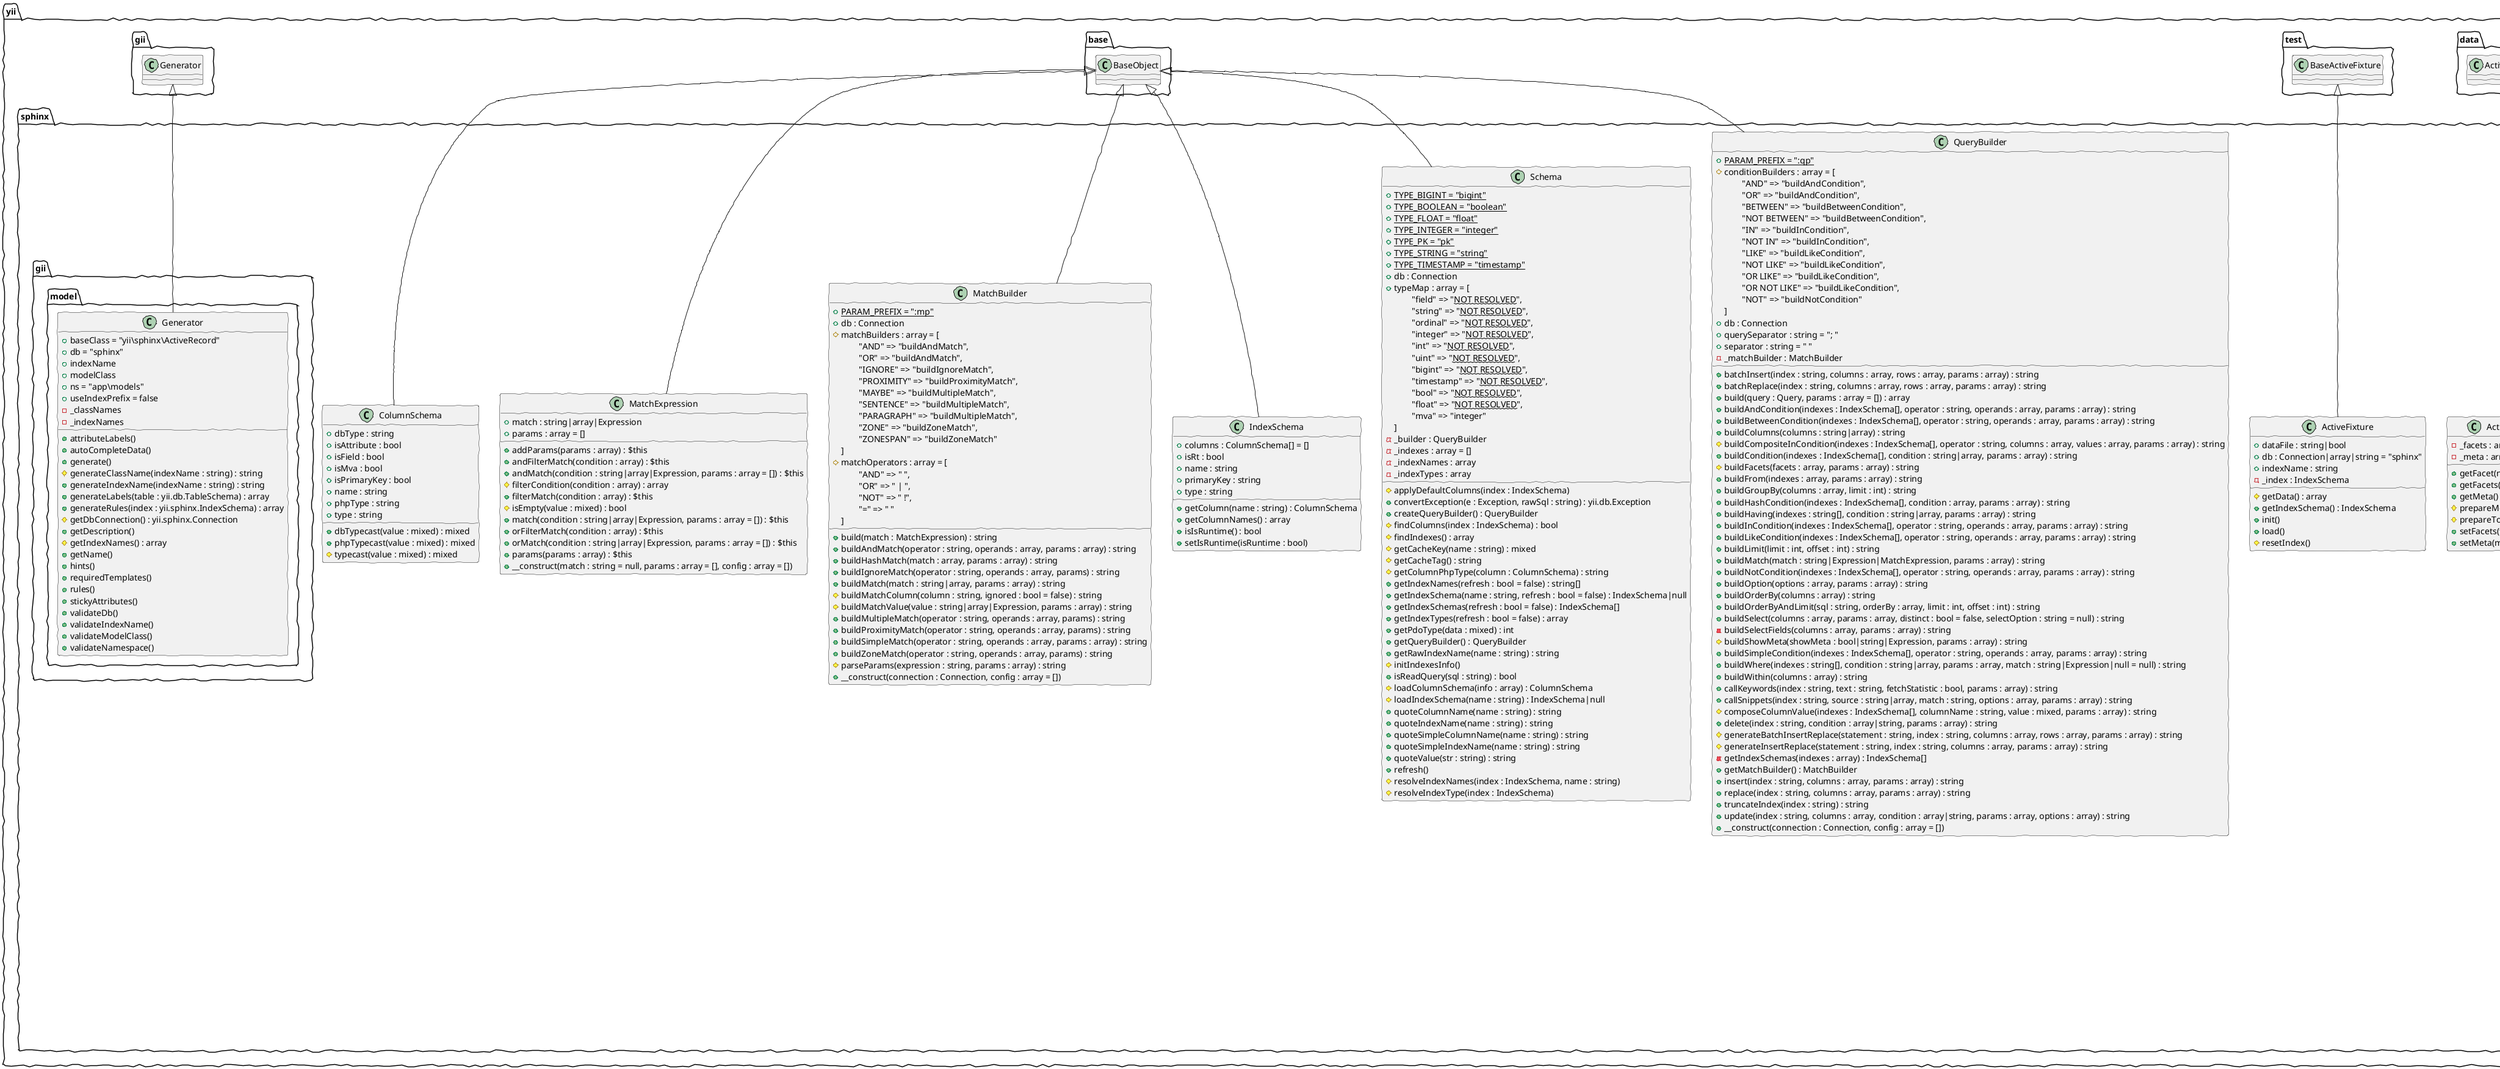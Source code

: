 @startuml
skinparam handwritten true
class yii.sphinx.ActiveDataProvider {
    -_facets : array
    -_meta : array
    +getFacet(name : string) : array
    +getFacets() : array
    +getMeta() : array
    #prepareModels()
    #prepareTotalCount()
    +setFacets(facets : array)
    +setMeta(meta : array)
}
class yii.sphinx.ActiveDataProvider extends yii.data.ActiveDataProvider
class yii.sphinx.ActiveFixture {
    +dataFile : string|bool
    +db : Connection|array|string = "sphinx"
    +indexName : string
    -_index : IndexSchema
    #getData() : array
    +getIndexSchema() : IndexSchema
    +init()
    +load()
    #resetIndex()
}
class yii.sphinx.ActiveFixture extends yii.test.BaseActiveFixture
class yii.sphinx.ActiveQuery {
    +{static}EVENT_INIT = "init"
    +sql : string
    +all(db : Connection = null) : array
    #callSnippets(source)
    +createCommand(db : Connection = null) : Command
    #defaultConnection()
    #fetchSnippetSourceFromModels(models : ActiveRecord[]) : array
    +init()
    +one(db : Connection = null) : ActiveRecord|array|null
    +populate(rows)
    +snippetByModel() : $this
    +__construct(modelClass : array, config : array = [])
}
class yii.sphinx.ActiveQuery extends yii.sphinx.Query
class yii.sphinx.ActiveQuery implements yii.db.ActiveQueryInterface
abstract class yii.sphinx.ActiveRecord {
    +{static}OP_ALL = 7
    +{static}OP_DELETE = 4
    +{static}OP_INSERT = 1
    +{static}OP_UPDATE = 2
    -_snippet : string
    +attributes() : array
    +{static}callKeywords(text : string, fetchStatistic : bool = false) : array
    +{static}callSnippets(source : string|array, match : string, options : array = []) : string|array
    +delete() : int|false
    +{static}deleteAll(condition : string|array = "", params : array = []) : int
    +equals(record : ActiveRecord) : bool
    #fetchSnippet(match : string, options : array = []) : string
    +{static}find() : ActiveQuery
    +{static}findBySql(sql : string, params : array = []) : ActiveQuery
    +{static}getDb() : Connection
    +{static}getIndexSchema() : IndexSchema
    +getSnippet(match : string = null, options : array = []) : string
    +getSnippetSource() : string
    +{static}indexName() : string
    +insert(runValidation : bool = true, attributes : array = null) : bool
    -insertInternal(attributes = null)
    +isTransactional(operation : int) : bool
    +{static}populateRecord(record, row)
    +{static}primaryKey() : string[]
    +setSnippet(snippet : string)
    +transactions() : array
    +update(runValidation : bool = true, attributeNames : array = null) : int|false
    +{static}updateAll(attributes : array, condition : string|array = "", params : array = []) : int
    #updateInternal(attributes = null)
}
class yii.sphinx.ActiveRecord extends yii.db.BaseActiveRecord
class yii.sphinx.ColumnSchema {
    +dbType : string
    +isAttribute : bool
    +isField : bool
    +isMva : bool
    +isPrimaryKey : bool
    +name : string
    +phpType : string
    +type : string
    +dbTypecast(value : mixed) : mixed
    +phpTypecast(value : mixed) : mixed
    #typecast(value : mixed) : mixed
}
class yii.sphinx.ColumnSchema extends yii.base.BaseObject
class yii.sphinx.Command {
    +db : yii.sphinx.Connection
    -floatParams : array = []
    +addColumn(table, column, type)
    +addForeignKey(name, table, columns, refTable, refColumns, delete = null, update = null)
    +addPrimaryKey(name, table, columns)
    +alterColumn(table, column, type)
    +batchInsert(index : string, columns : array, rows : array) : $this
    +batchReplace(index : string, columns : array, rows : array) : $this
    +bindValue(name, value, dataType = null)
    +bindValues(values)
    +callKeywords(index : string, text : string, fetchStatistic : bool = false) : $this
    +callSnippets(index : string, source : string|array, match : string, options : array = []) : $this
    +checkIntegrity(check = true, schema = "", table = "")
    +createIndex(name, table, columns, unique = false)
    +createTable(table, columns, options = null)
    +dropColumn(table, column)
    +dropForeignKey(name, table)
    +dropIndex(name, table)
    +dropPrimaryKey(name, table)
    +dropTable(table)
    +getRawSql()
    -parseFloatParams(sql : string) : string
    +prepare(forRead = null)
    +renameColumn(table, oldName, newName)
    +renameTable(table, newName)
    +replace(index : string, columns : array) : $this
    +resetSequence(table, value = null)
    +truncateIndex(index : string) : $this
    +truncateTable(table)
    +update(index : string, columns : array, condition : string|array = "", params : array = [], options : array = []) : $this
}
class yii.sphinx.Command extends yii.db.Command
class yii.sphinx.Connection {
    +enableFloatConversion : bool = true
    +schemaMap = [
        \t"mysqli" => "yii\sphinx\Schema",
        \t"mysql" => "yii\sphinx\Schema"
    ]
    +createCommand(sql : string = null, params : array = []) : Command
    +escapeMatchValue(str : string) : string
    +getIndexSchema(name : string, refresh : bool = false) : IndexSchema
    +getLastInsertID(sequenceName : string = "") : string
    +quoteIndexName(name : string) : string
    +quoteTableName(name : string) : string
}
class yii.sphinx.Connection extends yii.db.Connection
class yii.sphinx.IndexSchema {
    +columns : ColumnSchema[] = []
    +isRt : bool
    +name : string
    +primaryKey : string
    +type : string
    +getColumn(name : string) : ColumnSchema
    +getColumnNames() : array
    +isIsRuntime() : bool
    +setIsRuntime(isRuntime : bool)
}
class yii.sphinx.IndexSchema extends yii.base.BaseObject
class yii.sphinx.MatchBuilder {
    +{static}PARAM_PREFIX = ":mp"
    +db : Connection
    #matchBuilders : array = [
        \t"AND" => "buildAndMatch",
        \t"OR" => "buildAndMatch",
        \t"IGNORE" => "buildIgnoreMatch",
        \t"PROXIMITY" => "buildProximityMatch",
        \t"MAYBE" => "buildMultipleMatch",
        \t"SENTENCE" => "buildMultipleMatch",
        \t"PARAGRAPH" => "buildMultipleMatch",
        \t"ZONE" => "buildZoneMatch",
        \t"ZONESPAN" => "buildZoneMatch"
    ]
    #matchOperators : array = [
        \t"AND" => " ",
        \t"OR" => " | ",
        \t"NOT" => " !",
        \t"=" => " "
    ]
    +build(match : MatchExpression) : string
    +buildAndMatch(operator : string, operands : array, params : array) : string
    +buildHashMatch(match : array, params : array) : string
    +buildIgnoreMatch(operator : string, operands : array, params) : string
    +buildMatch(match : string|array, params : array) : string
    #buildMatchColumn(column : string, ignored : bool = false) : string
    #buildMatchValue(value : string|array|Expression, params : array) : string
    +buildMultipleMatch(operator : string, operands : array, params) : string
    +buildProximityMatch(operator : string, operands : array, params) : string
    +buildSimpleMatch(operator : string, operands : array, params : array) : string
    +buildZoneMatch(operator : string, operands : array, params) : string
    #parseParams(expression : string, params : array) : string
    +__construct(connection : Connection, config : array = [])
}
class yii.sphinx.MatchBuilder extends yii.base.BaseObject
class yii.sphinx.MatchExpression {
    +match : string|array|Expression
    +params : array = []
    +addParams(params : array) : $this
    +andFilterMatch(condition : array) : $this
    +andMatch(condition : string|array|Expression, params : array = []) : $this
    #filterCondition(condition : array) : array
    +filterMatch(condition : array) : $this
    #isEmpty(value : mixed) : bool
    +match(condition : string|array|Expression, params : array = []) : $this
    +orFilterMatch(condition : array) : $this
    +orMatch(condition : string|array|Expression, params : array = []) : $this
    +params(params : array) : $this
    +__construct(match : string = null, params : array = [], config : array = [])
}
class yii.sphinx.MatchExpression extends yii.base.BaseObject
class yii.sphinx.Query {
    +facets : array = []
    +groupLimit : int
    +match : string|Expression
    +options : array
    +showMeta : bool|string|Expression
    +snippetCallback : callable
    +snippetOptions : array
    +within : string
    -_connection : Connection
    +addFacets(facets : array) : $this
    +addOptions(options : array) : $this
    +addWithin(columns : string|array) : $this
    #callSnippets(source : array) : array
    #callSnippetsInternal(source : array, from : string) : array
    +{static}create(from : Query) : Query
    +createCommand(db : Connection = null) : Command
    #defaultConnection() : Connection
    +facets(facets : array) : $this
    #fillUpSnippets(rows : array) : array|ActiveRecord[]
    +getConnection() : Connection
    +getTablesUsedInFrom()
    +groupLimit(limit : int) : $this
    +innerJoin(table, on = "", params = [])
    +join(type, table, on = "", params = [])
    +leftJoin(table, on = "", params = [])
    +match(query : string|Expression|MatchExpression) : $this
    +one(db = null)
    +options(options : array) : $this
    +populate(rows)
    #queryScalar(selectExpression, db)
    +rightJoin(table, on = "", params = [])
    +search(db : Connection = null) : array
    +setConnection(connection : Connection) : $this
    +showMeta(showMeta : bool|string|Expression) : $this
    +snippetCallback(callback : callable) : $this
    +snippetOptions(options : array) : $this
    +within(columns : string|array) : $this
}
class yii.sphinx.Query extends yii.db.Query
class yii.sphinx.QueryBuilder {
    +{static}PARAM_PREFIX = ":qp"
    #conditionBuilders : array = [
        \t"AND" => "buildAndCondition",
        \t"OR" => "buildAndCondition",
        \t"BETWEEN" => "buildBetweenCondition",
        \t"NOT BETWEEN" => "buildBetweenCondition",
        \t"IN" => "buildInCondition",
        \t"NOT IN" => "buildInCondition",
        \t"LIKE" => "buildLikeCondition",
        \t"NOT LIKE" => "buildLikeCondition",
        \t"OR LIKE" => "buildLikeCondition",
        \t"OR NOT LIKE" => "buildLikeCondition",
        \t"NOT" => "buildNotCondition"
    ]
    +db : Connection
    +querySeparator : string = "; "
    +separator : string = " "
    -_matchBuilder : MatchBuilder
    +batchInsert(index : string, columns : array, rows : array, params : array) : string
    +batchReplace(index : string, columns : array, rows : array, params : array) : string
    +build(query : Query, params : array = []) : array
    +buildAndCondition(indexes : IndexSchema[], operator : string, operands : array, params : array) : string
    +buildBetweenCondition(indexes : IndexSchema[], operator : string, operands : array, params : array) : string
    +buildColumns(columns : string|array) : string
    #buildCompositeInCondition(indexes : IndexSchema[], operator : string, columns : array, values : array, params : array) : string
    +buildCondition(indexes : IndexSchema[], condition : string|array, params : array) : string
    #buildFacets(facets : array, params : array) : string
    +buildFrom(indexes : array, params : array) : string
    +buildGroupBy(columns : array, limit : int) : string
    +buildHashCondition(indexes : IndexSchema[], condition : array, params : array) : string
    +buildHaving(indexes : string[], condition : string|array, params : array) : string
    +buildInCondition(indexes : IndexSchema[], operator : string, operands : array, params : array) : string
    +buildLikeCondition(indexes : IndexSchema[], operator : string, operands : array, params : array) : string
    +buildLimit(limit : int, offset : int) : string
    +buildMatch(match : string|Expression|MatchExpression, params : array) : string
    +buildNotCondition(indexes : IndexSchema[], operator : string, operands : array, params : array) : string
    +buildOption(options : array, params : array) : string
    +buildOrderBy(columns : array) : string
    +buildOrderByAndLimit(sql : string, orderBy : array, limit : int, offset : int) : string
    +buildSelect(columns : array, params : array, distinct : bool = false, selectOption : string = null) : string
    -buildSelectFields(columns : array, params : array) : string
    #buildShowMeta(showMeta : bool|string|Expression, params : array) : string
    +buildSimpleCondition(indexes : IndexSchema[], operator : string, operands : array, params : array) : string
    +buildWhere(indexes : string[], condition : string|array, params : array, match : string|Expression|null = null) : string
    +buildWithin(columns : array) : string
    +callKeywords(index : string, text : string, fetchStatistic : bool, params : array) : string
    +callSnippets(index : string, source : string|array, match : string, options : array, params : array) : string
    #composeColumnValue(indexes : IndexSchema[], columnName : string, value : mixed, params : array) : string
    +delete(index : string, condition : array|string, params : array) : string
    #generateBatchInsertReplace(statement : string, index : string, columns : array, rows : array, params : array) : string
    #generateInsertReplace(statement : string, index : string, columns : array, params : array) : string
    -getIndexSchemas(indexes : array) : IndexSchema[]
    +getMatchBuilder() : MatchBuilder
    +insert(index : string, columns : array, params : array) : string
    +replace(index : string, columns : array, params : array) : string
    +truncateIndex(index : string) : string
    +update(index : string, columns : array, condition : array|string, params : array, options : array) : string
    +__construct(connection : Connection, config : array = [])
}
class yii.sphinx.QueryBuilder extends yii.base.BaseObject
class yii.sphinx.Schema {
    +{static}TYPE_BIGINT = "bigint"
    +{static}TYPE_BOOLEAN = "boolean"
    +{static}TYPE_FLOAT = "float"
    +{static}TYPE_INTEGER = "integer"
    +{static}TYPE_PK = "pk"
    +{static}TYPE_STRING = "string"
    +{static}TYPE_TIMESTAMP = "timestamp"
    +db : Connection
    +typeMap : array = [
        \t"field" => "~~NOT RESOLVED~~",
        \t"string" => "~~NOT RESOLVED~~",
        \t"ordinal" => "~~NOT RESOLVED~~",
        \t"integer" => "~~NOT RESOLVED~~",
        \t"int" => "~~NOT RESOLVED~~",
        \t"uint" => "~~NOT RESOLVED~~",
        \t"bigint" => "~~NOT RESOLVED~~",
        \t"timestamp" => "~~NOT RESOLVED~~",
        \t"bool" => "~~NOT RESOLVED~~",
        \t"float" => "~~NOT RESOLVED~~",
        \t"mva" => "integer"
    ]
    -_builder : QueryBuilder
    -_indexes : array = []
    -_indexNames : array
    -_indexTypes : array
    #applyDefaultColumns(index : IndexSchema)
    +convertException(e : Exception, rawSql : string) : yii.db.Exception
    +createQueryBuilder() : QueryBuilder
    #findColumns(index : IndexSchema) : bool
    #findIndexes() : array
    #getCacheKey(name : string) : mixed
    #getCacheTag() : string
    #getColumnPhpType(column : ColumnSchema) : string
    +getIndexNames(refresh : bool = false) : string[]
    +getIndexSchema(name : string, refresh : bool = false) : IndexSchema|null
    +getIndexSchemas(refresh : bool = false) : IndexSchema[]
    +getIndexTypes(refresh : bool = false) : array
    +getPdoType(data : mixed) : int
    +getQueryBuilder() : QueryBuilder
    +getRawIndexName(name : string) : string
    #initIndexesInfo()
    +isReadQuery(sql : string) : bool
    #loadColumnSchema(info : array) : ColumnSchema
    #loadIndexSchema(name : string) : IndexSchema|null
    +quoteColumnName(name : string) : string
    +quoteIndexName(name : string) : string
    +quoteSimpleColumnName(name : string) : string
    +quoteSimpleIndexName(name : string) : string
    +quoteValue(str : string) : string
    +refresh()
    #resolveIndexNames(index : IndexSchema, name : string)
    #resolveIndexType(index : IndexSchema)
}
class yii.sphinx.Schema extends yii.base.BaseObject
class yii.sphinx.gii.model.Generator {
    +baseClass = "yii\sphinx\ActiveRecord"
    +db = "sphinx"
    +indexName
    +modelClass
    +ns = "app\models"
    +useIndexPrefix = false
    -_classNames
    -_indexNames
    +attributeLabels()
    +autoCompleteData()
    +generate()
    #generateClassName(indexName : string) : string
    +generateIndexName(indexName : string) : string
    +generateLabels(table : yii.db.TableSchema) : array
    +generateRules(index : yii.sphinx.IndexSchema) : array
    #getDbConnection() : yii.sphinx.Connection
    +getDescription()
    #getIndexNames() : array
    +getName()
    +hints()
    +requiredTemplates()
    +rules()
    +stickyAttributes()
    +validateDb()
    +validateIndexName()
    +validateModelClass()
    +validateNamespace()
}
class yii.sphinx.gii.model.Generator extends yii.gii.Generator
@enduml
